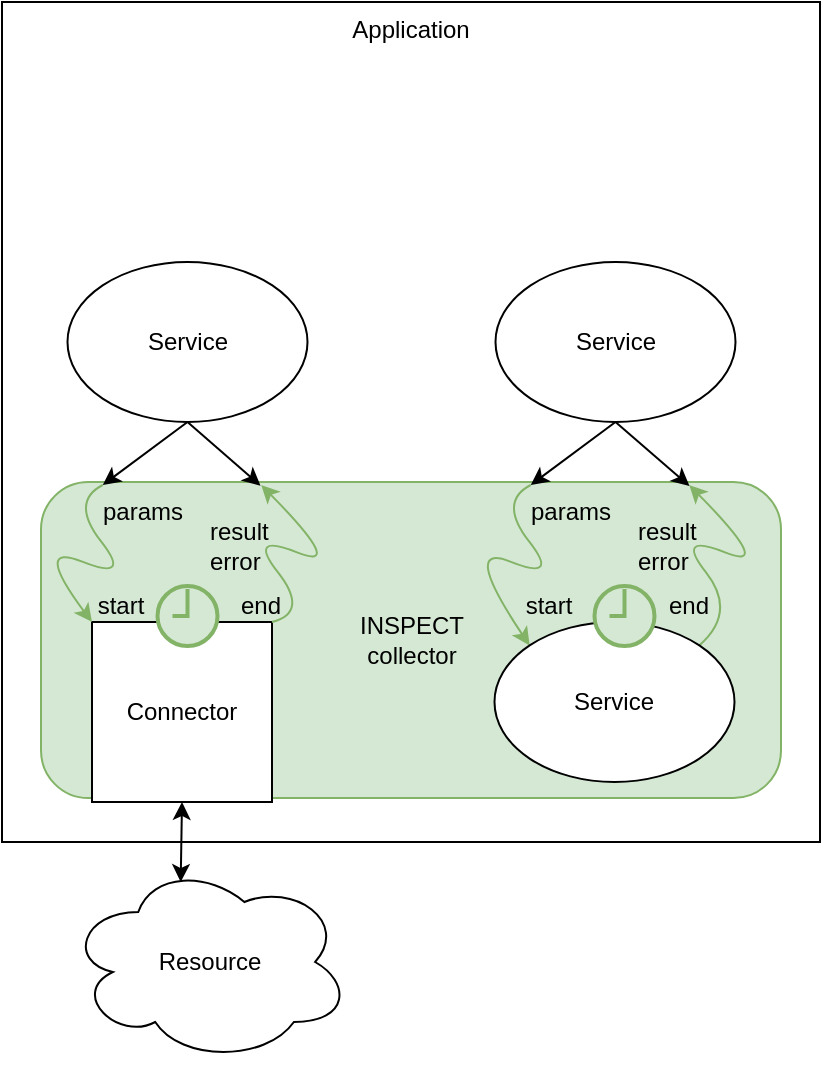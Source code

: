 <mxfile version="25.0.1">
  <diagram name="Page-1" id="uigpwwjzt3T1p5udmavG">
    <mxGraphModel dx="1059" dy="595" grid="1" gridSize="10" guides="1" tooltips="1" connect="1" arrows="1" fold="1" page="1" pageScale="1" pageWidth="827" pageHeight="1169" math="0" shadow="0">
      <root>
        <mxCell id="0" />
        <mxCell id="1" parent="0" />
        <mxCell id="5m87ZB2yBZsC5MAy124T-28" value="Application" style="rounded=0;whiteSpace=wrap;html=1;verticalAlign=top;" vertex="1" parent="1">
          <mxGeometry x="180" y="150" width="409" height="420" as="geometry" />
        </mxCell>
        <mxCell id="5m87ZB2yBZsC5MAy124T-49" value="INSPECT&lt;div&gt;collector&lt;/div&gt;" style="rounded=1;whiteSpace=wrap;html=1;fillColor=#d5e8d4;strokeColor=#82b366;" vertex="1" parent="1">
          <mxGeometry x="199.5" y="390" width="370" height="158" as="geometry" />
        </mxCell>
        <mxCell id="5m87ZB2yBZsC5MAy124T-2" value="Connector" style="whiteSpace=wrap;html=1;aspect=fixed;rounded=0;" vertex="1" parent="1">
          <mxGeometry x="225" y="460" width="90" height="90" as="geometry" />
        </mxCell>
        <mxCell id="5m87ZB2yBZsC5MAy124T-3" value="Service" style="ellipse;whiteSpace=wrap;html=1;rounded=0;" vertex="1" parent="1">
          <mxGeometry x="212.75" y="280" width="120" height="80" as="geometry" />
        </mxCell>
        <mxCell id="5m87ZB2yBZsC5MAy124T-6" value="start" style="text;html=1;align=center;verticalAlign=middle;whiteSpace=wrap;rounded=0;" vertex="1" parent="1">
          <mxGeometry x="217.25" y="442" width="45" height="20" as="geometry" />
        </mxCell>
        <mxCell id="5m87ZB2yBZsC5MAy124T-7" value="end" style="text;html=1;align=center;verticalAlign=middle;whiteSpace=wrap;rounded=0;" vertex="1" parent="1">
          <mxGeometry x="287.25" y="442" width="45" height="20" as="geometry" />
        </mxCell>
        <mxCell id="5m87ZB2yBZsC5MAy124T-8" value="params" style="text;html=1;align=center;verticalAlign=middle;whiteSpace=wrap;rounded=0;" vertex="1" parent="1">
          <mxGeometry x="224" y="390" width="52.5" height="30" as="geometry" />
        </mxCell>
        <mxCell id="5m87ZB2yBZsC5MAy124T-10" value="&lt;span style=&quot;background-color: initial;&quot;&gt;result&lt;/span&gt;&lt;div&gt;error&lt;/div&gt;" style="text;html=1;align=left;verticalAlign=middle;whiteSpace=wrap;rounded=0;" vertex="1" parent="1">
          <mxGeometry x="281.75" y="407" width="82.5" height="30" as="geometry" />
        </mxCell>
        <mxCell id="5m87ZB2yBZsC5MAy124T-15" value="" style="curved=1;endArrow=classic;html=1;rounded=0;exitX=0.25;exitY=0;exitDx=0;exitDy=0;entryX=0;entryY=0;entryDx=0;entryDy=0;fillColor=#d5e8d4;strokeColor=#82b366;" edge="1" parent="1" target="5m87ZB2yBZsC5MAy124T-2">
          <mxGeometry width="50" height="50" relative="1" as="geometry">
            <mxPoint x="230.375" y="391.5" as="sourcePoint" />
            <mxPoint x="224.25" y="455" as="targetPoint" />
            <Array as="points">
              <mxPoint x="214" y="399.82" />
              <mxPoint x="245.25" y="439.82" />
              <mxPoint x="195" y="419.82" />
            </Array>
          </mxGeometry>
        </mxCell>
        <mxCell id="5m87ZB2yBZsC5MAy124T-37" value="" style="curved=1;endArrow=classic;html=1;rounded=0;exitX=1;exitY=0;exitDx=0;exitDy=0;entryX=0.75;entryY=0;entryDx=0;entryDy=0;fillColor=#d5e8d4;strokeColor=#82b366;" edge="1" parent="1" source="5m87ZB2yBZsC5MAy124T-2">
          <mxGeometry width="50" height="50" relative="1" as="geometry">
            <mxPoint x="321.38" y="460" as="sourcePoint" />
            <mxPoint x="309.625" y="391.5" as="targetPoint" />
            <Array as="points">
              <mxPoint x="333.63" y="455.18" />
              <mxPoint x="302.38" y="415.18" />
              <mxPoint x="352.63" y="435.18" />
            </Array>
          </mxGeometry>
        </mxCell>
        <mxCell id="5m87ZB2yBZsC5MAy124T-39" value="" style="endArrow=classic;html=1;exitX=0.5;exitY=1;exitDx=0;exitDy=0;entryX=0.25;entryY=0;entryDx=0;entryDy=0;" edge="1" parent="1" source="5m87ZB2yBZsC5MAy124T-3">
          <mxGeometry width="50" height="50" relative="1" as="geometry">
            <mxPoint x="62.75" y="470" as="sourcePoint" />
            <mxPoint x="230.375" y="391.5" as="targetPoint" />
          </mxGeometry>
        </mxCell>
        <mxCell id="5m87ZB2yBZsC5MAy124T-40" value="" style="endArrow=classic;html=1;exitX=0.5;exitY=1;exitDx=0;exitDy=0;entryX=0.313;entryY=-0.001;entryDx=0;entryDy=0;entryPerimeter=0;" edge="1" parent="1" source="5m87ZB2yBZsC5MAy124T-3">
          <mxGeometry width="50" height="50" relative="1" as="geometry">
            <mxPoint x="282.75" y="370" as="sourcePoint" />
            <mxPoint x="309.25" y="391.842" as="targetPoint" />
          </mxGeometry>
        </mxCell>
        <mxCell id="5m87ZB2yBZsC5MAy124T-42" value="Resource" style="ellipse;shape=cloud;whiteSpace=wrap;html=1;" vertex="1" parent="1">
          <mxGeometry x="212.75" y="580" width="141.5" height="100" as="geometry" />
        </mxCell>
        <mxCell id="5m87ZB2yBZsC5MAy124T-43" value="" style="endArrow=classic;startArrow=classic;html=1;entryX=0.5;entryY=1;entryDx=0;entryDy=0;exitX=0.4;exitY=0.1;exitDx=0;exitDy=0;exitPerimeter=0;" edge="1" parent="1" source="5m87ZB2yBZsC5MAy124T-42" target="5m87ZB2yBZsC5MAy124T-2">
          <mxGeometry width="50" height="50" relative="1" as="geometry">
            <mxPoint x="122.75" y="470" as="sourcePoint" />
            <mxPoint x="172.75" y="420" as="targetPoint" />
          </mxGeometry>
        </mxCell>
        <mxCell id="5m87ZB2yBZsC5MAy124T-51" value="Service" style="ellipse;whiteSpace=wrap;html=1;rounded=0;" vertex="1" parent="1">
          <mxGeometry x="426.75" y="280" width="120" height="80" as="geometry" />
        </mxCell>
        <mxCell id="5m87ZB2yBZsC5MAy124T-52" value="start" style="text;html=1;align=center;verticalAlign=middle;whiteSpace=wrap;rounded=0;" vertex="1" parent="1">
          <mxGeometry x="431.25" y="442" width="45" height="20" as="geometry" />
        </mxCell>
        <mxCell id="5m87ZB2yBZsC5MAy124T-53" value="end" style="text;html=1;align=center;verticalAlign=middle;whiteSpace=wrap;rounded=0;" vertex="1" parent="1">
          <mxGeometry x="501.25" y="442" width="45" height="20" as="geometry" />
        </mxCell>
        <mxCell id="5m87ZB2yBZsC5MAy124T-54" value="params" style="text;html=1;align=center;verticalAlign=middle;whiteSpace=wrap;rounded=0;" vertex="1" parent="1">
          <mxGeometry x="438" y="390" width="52.5" height="30" as="geometry" />
        </mxCell>
        <mxCell id="5m87ZB2yBZsC5MAy124T-55" value="&lt;span style=&quot;background-color: initial;&quot;&gt;result&lt;/span&gt;&lt;div&gt;error&lt;/div&gt;" style="text;html=1;align=left;verticalAlign=middle;whiteSpace=wrap;rounded=0;" vertex="1" parent="1">
          <mxGeometry x="495.75" y="407" width="82.5" height="30" as="geometry" />
        </mxCell>
        <mxCell id="5m87ZB2yBZsC5MAy124T-56" value="" style="curved=1;endArrow=classic;html=1;rounded=0;exitX=0.25;exitY=0;exitDx=0;exitDy=0;entryX=0;entryY=0;entryDx=0;entryDy=0;fillColor=#d5e8d4;strokeColor=#82b366;" edge="1" parent="1" target="5m87ZB2yBZsC5MAy124T-61">
          <mxGeometry width="50" height="50" relative="1" as="geometry">
            <mxPoint x="444.375" y="391.5" as="sourcePoint" />
            <mxPoint x="439" y="460" as="targetPoint" />
            <Array as="points">
              <mxPoint x="428" y="399.82" />
              <mxPoint x="459.25" y="439.82" />
              <mxPoint x="409" y="419.82" />
            </Array>
          </mxGeometry>
        </mxCell>
        <mxCell id="5m87ZB2yBZsC5MAy124T-57" value="" style="curved=1;endArrow=classic;html=1;rounded=0;exitX=1;exitY=0;exitDx=0;exitDy=0;entryX=0.75;entryY=0;entryDx=0;entryDy=0;fillColor=#d5e8d4;strokeColor=#82b366;" edge="1" parent="1" source="5m87ZB2yBZsC5MAy124T-61">
          <mxGeometry width="50" height="50" relative="1" as="geometry">
            <mxPoint x="529" y="460" as="sourcePoint" />
            <mxPoint x="523.625" y="391.5" as="targetPoint" />
            <Array as="points">
              <mxPoint x="547.63" y="455.18" />
              <mxPoint x="516.38" y="415.18" />
              <mxPoint x="566.63" y="435.18" />
            </Array>
          </mxGeometry>
        </mxCell>
        <mxCell id="5m87ZB2yBZsC5MAy124T-58" value="" style="endArrow=classic;html=1;exitX=0.5;exitY=1;exitDx=0;exitDy=0;entryX=0.25;entryY=0;entryDx=0;entryDy=0;" edge="1" parent="1" source="5m87ZB2yBZsC5MAy124T-51">
          <mxGeometry width="50" height="50" relative="1" as="geometry">
            <mxPoint x="276.75" y="470" as="sourcePoint" />
            <mxPoint x="444.375" y="391.5" as="targetPoint" />
          </mxGeometry>
        </mxCell>
        <mxCell id="5m87ZB2yBZsC5MAy124T-59" value="" style="endArrow=classic;html=1;exitX=0.5;exitY=1;exitDx=0;exitDy=0;entryX=0.313;entryY=-0.001;entryDx=0;entryDy=0;entryPerimeter=0;" edge="1" parent="1" source="5m87ZB2yBZsC5MAy124T-51">
          <mxGeometry width="50" height="50" relative="1" as="geometry">
            <mxPoint x="496.75" y="370" as="sourcePoint" />
            <mxPoint x="523.75" y="392" as="targetPoint" />
          </mxGeometry>
        </mxCell>
        <mxCell id="5m87ZB2yBZsC5MAy124T-61" value="Service" style="ellipse;whiteSpace=wrap;html=1;rounded=0;" vertex="1" parent="1">
          <mxGeometry x="426.25" y="460" width="120" height="80" as="geometry" />
        </mxCell>
        <mxCell id="5m87ZB2yBZsC5MAy124T-62" value="" style="html=1;verticalLabelPosition=bottom;align=center;labelBackgroundColor=#ffffff;verticalAlign=top;strokeWidth=2;strokeColor=#82b366;shadow=0;dashed=0;shape=mxgraph.ios7.icons.clock;fillColor=#d5e8d4;" vertex="1" parent="1">
          <mxGeometry x="476.25" y="442" width="30" height="30" as="geometry" />
        </mxCell>
        <mxCell id="5m87ZB2yBZsC5MAy124T-63" value="" style="html=1;verticalLabelPosition=bottom;align=center;labelBackgroundColor=#ffffff;verticalAlign=top;strokeWidth=2;strokeColor=#82b366;shadow=0;dashed=0;shape=mxgraph.ios7.icons.clock;fillColor=#d5e8d4;" vertex="1" parent="1">
          <mxGeometry x="257.75" y="442" width="30" height="30" as="geometry" />
        </mxCell>
      </root>
    </mxGraphModel>
  </diagram>
</mxfile>
